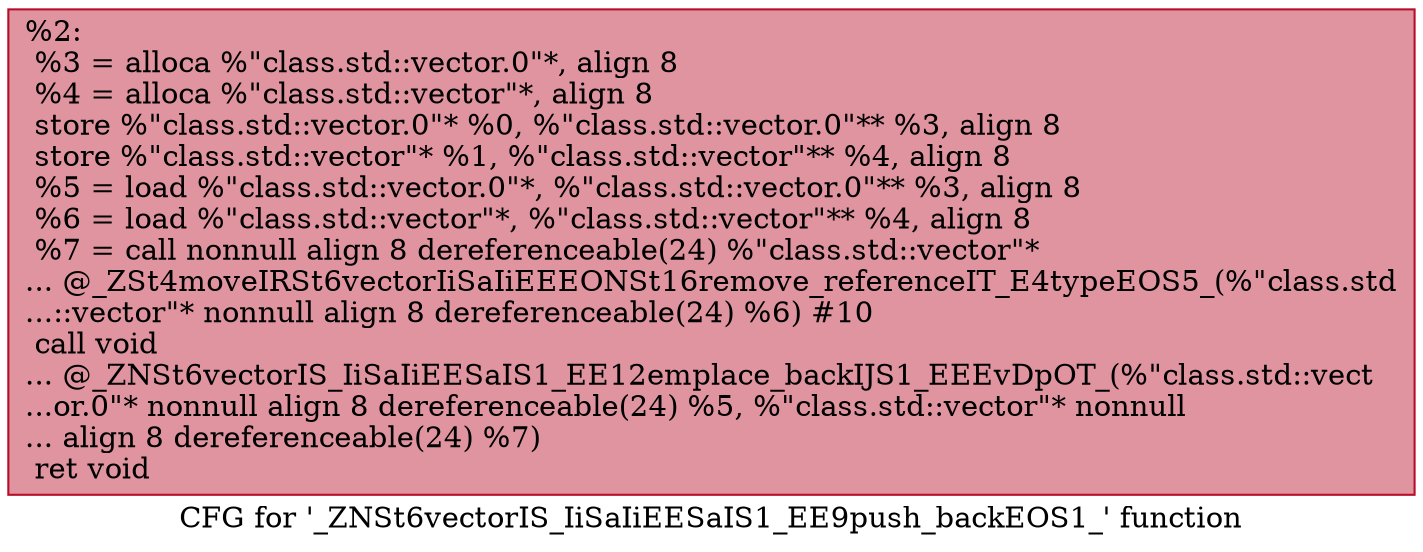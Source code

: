 digraph "CFG for '_ZNSt6vectorIS_IiSaIiEESaIS1_EE9push_backEOS1_' function" {
	label="CFG for '_ZNSt6vectorIS_IiSaIiEESaIS1_EE9push_backEOS1_' function";

	Node0x562219a867d0 [shape=record,color="#b70d28ff", style=filled, fillcolor="#b70d2870",label="{%2:\l  %3 = alloca %\"class.std::vector.0\"*, align 8\l  %4 = alloca %\"class.std::vector\"*, align 8\l  store %\"class.std::vector.0\"* %0, %\"class.std::vector.0\"** %3, align 8\l  store %\"class.std::vector\"* %1, %\"class.std::vector\"** %4, align 8\l  %5 = load %\"class.std::vector.0\"*, %\"class.std::vector.0\"** %3, align 8\l  %6 = load %\"class.std::vector\"*, %\"class.std::vector\"** %4, align 8\l  %7 = call nonnull align 8 dereferenceable(24) %\"class.std::vector\"*\l... @_ZSt4moveIRSt6vectorIiSaIiEEEONSt16remove_referenceIT_E4typeEOS5_(%\"class.std\l...::vector\"* nonnull align 8 dereferenceable(24) %6) #10\l  call void\l... @_ZNSt6vectorIS_IiSaIiEESaIS1_EE12emplace_backIJS1_EEEvDpOT_(%\"class.std::vect\l...or.0\"* nonnull align 8 dereferenceable(24) %5, %\"class.std::vector\"* nonnull\l... align 8 dereferenceable(24) %7)\l  ret void\l}"];
}
